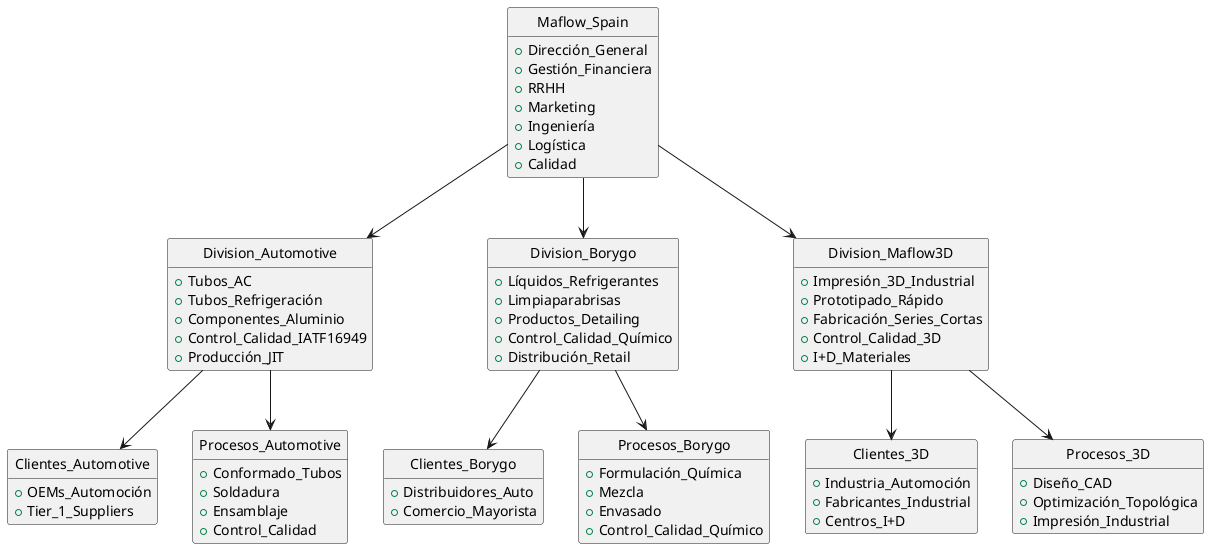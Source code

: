 @startuml
hide circles
hide empty members

    class Maflow_Spain {
        +Dirección_General
        +Gestión_Financiera
        +RRHH
        +Marketing
        +Ingeniería
        +Logística
        +Calidad

    }

    class Division_Automotive {
        +Tubos_AC
        +Tubos_Refrigeración
        +Componentes_Aluminio
        +Control_Calidad_IATF16949
        +Producción_JIT
    }

    class Division_Borygo {
        +Líquidos_Refrigerantes
        +Limpiaparabrisas
        +Productos_Detailing
        +Control_Calidad_Químico
        +Distribución_Retail
    }

    class Division_Maflow3D {
        +Impresión_3D_Industrial
        +Prototipado_Rápido
        +Fabricación_Series_Cortas
        +Control_Calidad_3D
        +I+D_Materiales
    }

    class Clientes_Automotive {
        +OEMs_Automoción
        +Tier_1_Suppliers
    }

    class Clientes_Borygo {
        +Distribuidores_Auto
        +Comercio_Mayorista
    }

    class Clientes_3D {
        +Industria_Automoción
        +Fabricantes_Industrial
        +Centros_I+D
    }

    class Procesos_Automotive {
        +Conformado_Tubos
        +Soldadura
        +Ensamblaje
        +Control_Calidad
    }

    class Procesos_Borygo {
        +Formulación_Química
        +Mezcla
        +Envasado
        +Control_Calidad_Químico
    }

    class Procesos_3D {
        +Diseño_CAD
        +Optimización_Topológica
        +Impresión_Industrial
    }

    Maflow_Spain --> Division_Automotive
    Maflow_Spain --> Division_Borygo
    Maflow_Spain --> Division_Maflow3D

    Division_Automotive --> Clientes_Automotive
    Division_Automotive --> Procesos_Automotive

    Division_Borygo --> Clientes_Borygo
    Division_Borygo --> Procesos_Borygo

    Division_Maflow3D --> Clientes_3D
    Division_Maflow3D --> Procesos_3D
@enduml